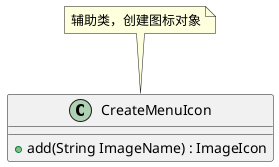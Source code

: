 @startuml CreateMenuIcon

class CreateMenuIcon {
    +add(String ImageName) : ImageIcon
}  
 
note "辅助类，创建图标对象" as N0
N0 .. CreateMenuIcon 
@enduml

